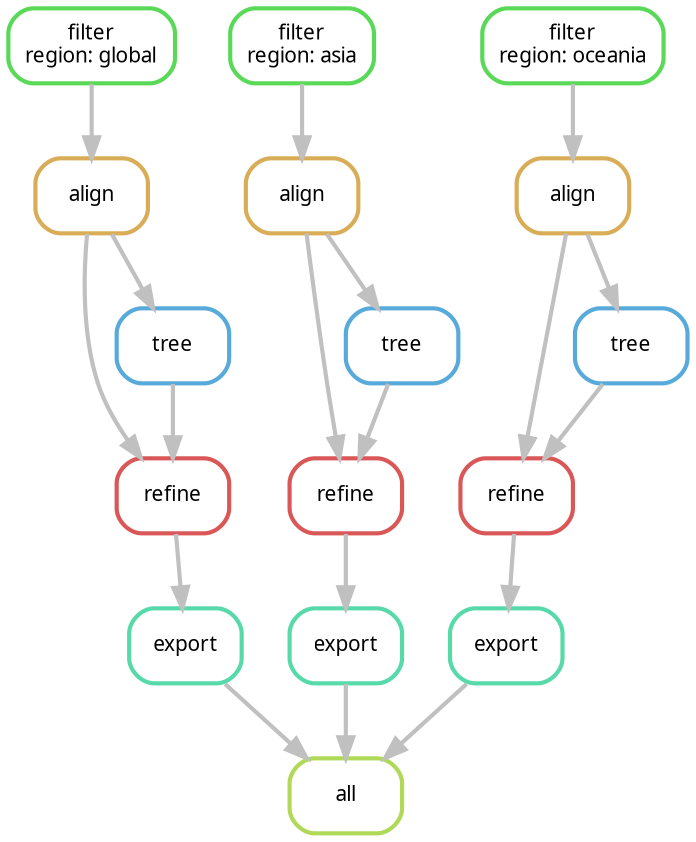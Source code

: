 digraph snakemake_dag {
    graph[bgcolor=white, margin=0];
    node[shape=box, style=rounded, fontname=sans,                 fontsize=10, penwidth=2];
    edge[penwidth=2, color=grey];
	0[label = "all", color = "0.22 0.6 0.85", style="rounded"];
	1[label = "export", color = "0.44 0.6 0.85", style="rounded"];
	2[label = "refine", color = "0.00 0.6 0.85", style="rounded"];
	3[label = "align", color = "0.11 0.6 0.85", style="rounded"];
	4[label = "filter\nregion: global", color = "0.33 0.6 0.85", style="rounded"];
	5[label = "tree", color = "0.56 0.6 0.85", style="rounded"];
	6[label = "export", color = "0.44 0.6 0.85", style="rounded"];
	7[label = "refine", color = "0.00 0.6 0.85", style="rounded"];
	8[label = "align", color = "0.11 0.6 0.85", style="rounded"];
	9[label = "filter\nregion: asia", color = "0.33 0.6 0.85", style="rounded"];
	10[label = "tree", color = "0.56 0.6 0.85", style="rounded"];
	11[label = "export", color = "0.44 0.6 0.85", style="rounded"];
	12[label = "refine", color = "0.00 0.6 0.85", style="rounded"];
	13[label = "align", color = "0.11 0.6 0.85", style="rounded"];
	14[label = "filter\nregion: oceania", color = "0.33 0.6 0.85", style="rounded"];
	15[label = "tree", color = "0.56 0.6 0.85", style="rounded"];
	1 -> 0
	6 -> 0
	11 -> 0
	2 -> 1
	3 -> 2
	5 -> 2
	4 -> 3
	3 -> 5
	7 -> 6
	8 -> 7
	10 -> 7
	9 -> 8
	8 -> 10
	12 -> 11
	13 -> 12
	15 -> 12
	14 -> 13
	13 -> 15
}            
